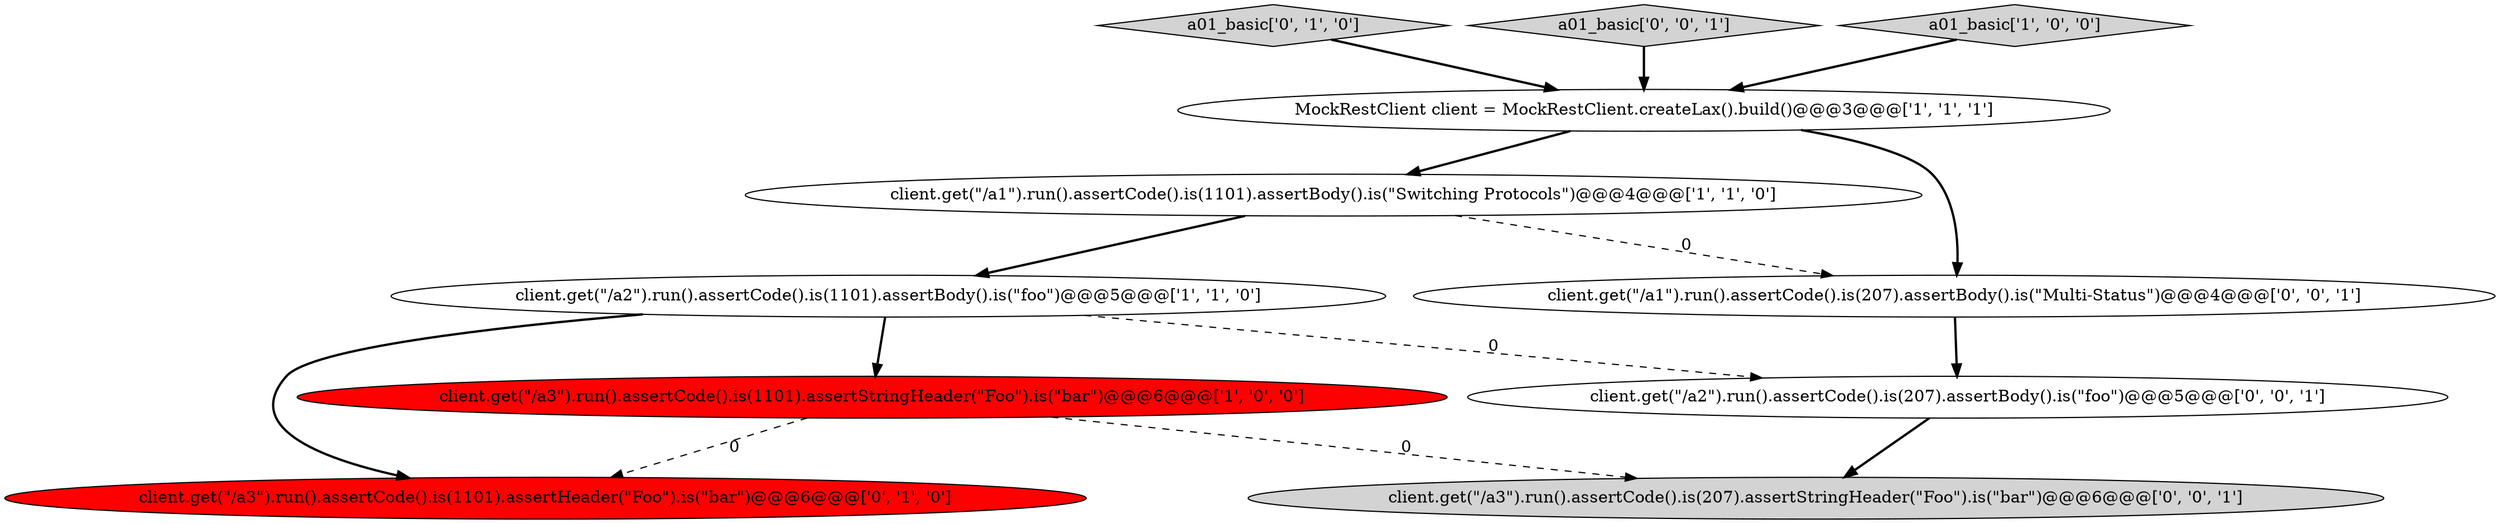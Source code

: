 digraph {
1 [style = filled, label = "client.get(\"/a1\").run().assertCode().is(1101).assertBody().is(\"Switching Protocols\")@@@4@@@['1', '1', '0']", fillcolor = white, shape = ellipse image = "AAA0AAABBB1BBB"];
0 [style = filled, label = "client.get(\"/a3\").run().assertCode().is(1101).assertStringHeader(\"Foo\").is(\"bar\")@@@6@@@['1', '0', '0']", fillcolor = red, shape = ellipse image = "AAA1AAABBB1BBB"];
4 [style = filled, label = "MockRestClient client = MockRestClient.createLax().build()@@@3@@@['1', '1', '1']", fillcolor = white, shape = ellipse image = "AAA0AAABBB1BBB"];
5 [style = filled, label = "client.get(\"/a3\").run().assertCode().is(1101).assertHeader(\"Foo\").is(\"bar\")@@@6@@@['0', '1', '0']", fillcolor = red, shape = ellipse image = "AAA1AAABBB2BBB"];
6 [style = filled, label = "a01_basic['0', '1', '0']", fillcolor = lightgray, shape = diamond image = "AAA0AAABBB2BBB"];
10 [style = filled, label = "a01_basic['0', '0', '1']", fillcolor = lightgray, shape = diamond image = "AAA0AAABBB3BBB"];
2 [style = filled, label = "a01_basic['1', '0', '0']", fillcolor = lightgray, shape = diamond image = "AAA0AAABBB1BBB"];
3 [style = filled, label = "client.get(\"/a2\").run().assertCode().is(1101).assertBody().is(\"foo\")@@@5@@@['1', '1', '0']", fillcolor = white, shape = ellipse image = "AAA0AAABBB1BBB"];
9 [style = filled, label = "client.get(\"/a1\").run().assertCode().is(207).assertBody().is(\"Multi-Status\")@@@4@@@['0', '0', '1']", fillcolor = white, shape = ellipse image = "AAA0AAABBB3BBB"];
7 [style = filled, label = "client.get(\"/a2\").run().assertCode().is(207).assertBody().is(\"foo\")@@@5@@@['0', '0', '1']", fillcolor = white, shape = ellipse image = "AAA0AAABBB3BBB"];
8 [style = filled, label = "client.get(\"/a3\").run().assertCode().is(207).assertStringHeader(\"Foo\").is(\"bar\")@@@6@@@['0', '0', '1']", fillcolor = lightgray, shape = ellipse image = "AAA0AAABBB3BBB"];
1->3 [style = bold, label=""];
4->9 [style = bold, label=""];
0->8 [style = dashed, label="0"];
6->4 [style = bold, label=""];
1->9 [style = dashed, label="0"];
3->5 [style = bold, label=""];
4->1 [style = bold, label=""];
0->5 [style = dashed, label="0"];
9->7 [style = bold, label=""];
7->8 [style = bold, label=""];
2->4 [style = bold, label=""];
3->7 [style = dashed, label="0"];
3->0 [style = bold, label=""];
10->4 [style = bold, label=""];
}
